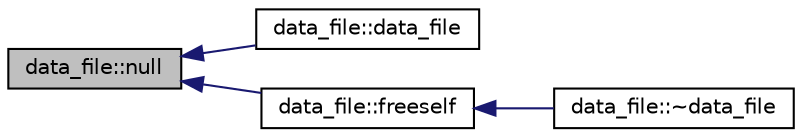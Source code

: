 digraph "data_file::null"
{
  edge [fontname="Helvetica",fontsize="10",labelfontname="Helvetica",labelfontsize="10"];
  node [fontname="Helvetica",fontsize="10",shape=record];
  rankdir="LR";
  Node12 [label="data_file::null",height=0.2,width=0.4,color="black", fillcolor="grey75", style="filled", fontcolor="black"];
  Node12 -> Node13 [dir="back",color="midnightblue",fontsize="10",style="solid",fontname="Helvetica"];
  Node13 [label="data_file::data_file",height=0.2,width=0.4,color="black", fillcolor="white", style="filled",URL="$d2/dd1/classdata__file.html#a5104475f879c0e5fdcc35f906cf77db0"];
  Node12 -> Node14 [dir="back",color="midnightblue",fontsize="10",style="solid",fontname="Helvetica"];
  Node14 [label="data_file::freeself",height=0.2,width=0.4,color="black", fillcolor="white", style="filled",URL="$d2/dd1/classdata__file.html#a01eb99b854156722d99419f407f1374d"];
  Node14 -> Node15 [dir="back",color="midnightblue",fontsize="10",style="solid",fontname="Helvetica"];
  Node15 [label="data_file::~data_file",height=0.2,width=0.4,color="black", fillcolor="white", style="filled",URL="$d2/dd1/classdata__file.html#aa22160224049787c9f96f56fbbbbe010"];
}

